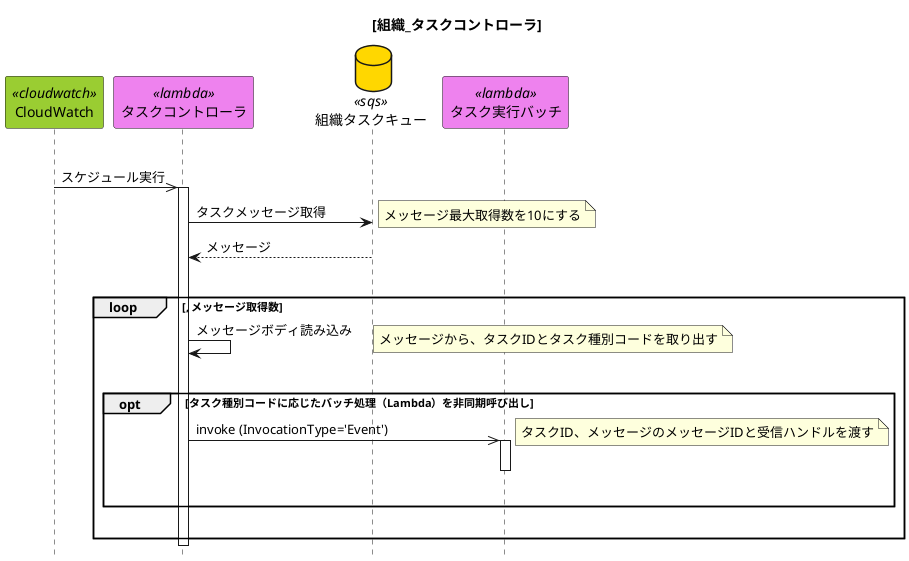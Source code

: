 @startuml{Batch_組織_タスクコントローラ.png}
title [組織_タスクコントローラ]
hide footbox

participant CloudWatch as cloudwatch <<cloudwatch>> #yellowgreen
participant タスクコントローラ as controller <<lambda>> #violet
database 組織タスクキュー as queue_org_task <<sqs>> #gold
participant タスク実行バッチ as batch_task_worker <<lambda>> #violet

|||
cloudwatch ->> controller :スケジュール実行
activate controller
    controller -> queue_org_task :タスクメッセージ取得
    note right :メッセージ最大取得数を10にする
    queue_org_task --> controller :メッセージ
    |||
    loop , メッセージ取得数
        controller -> controller :メッセージボディ読み込み
        note right :メッセージから、タスクIDとタスク種別コードを取り出す
        |||
        opt タスク種別コードに応じたバッチ処理（Lambda）を非同期呼び出し
            controller ->> batch_task_worker :invoke (InvocationType='Event')
            note right :タスクID、メッセージのメッセージIDと受信ハンドルを渡す
            activate batch_task_worker
            |||
            deactivate batch_task_worker
        end
        |||
    end
deactivate controller

@enduml
